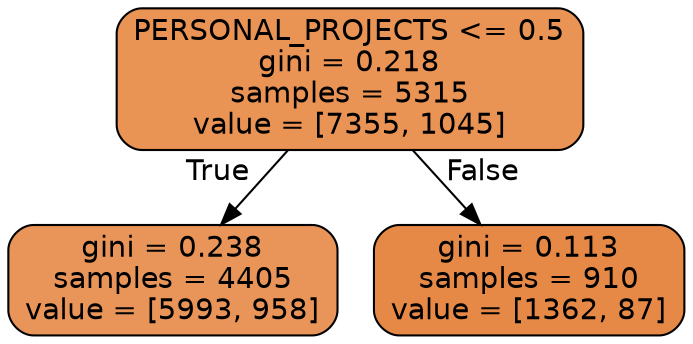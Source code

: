 digraph Tree {
node [shape=box, style="filled, rounded", color="black", fontname=helvetica] ;
edge [fontname=helvetica] ;
0 [label="PERSONAL_PROJECTS <= 0.5\ngini = 0.218\nsamples = 5315\nvalue = [7355, 1045]", fillcolor="#e99355"] ;
1 [label="gini = 0.238\nsamples = 4405\nvalue = [5993, 958]", fillcolor="#e99559"] ;
0 -> 1 [labeldistance=2.5, labelangle=45, headlabel="True"] ;
2 [label="gini = 0.113\nsamples = 910\nvalue = [1362, 87]", fillcolor="#e78946"] ;
0 -> 2 [labeldistance=2.5, labelangle=-45, headlabel="False"] ;
}